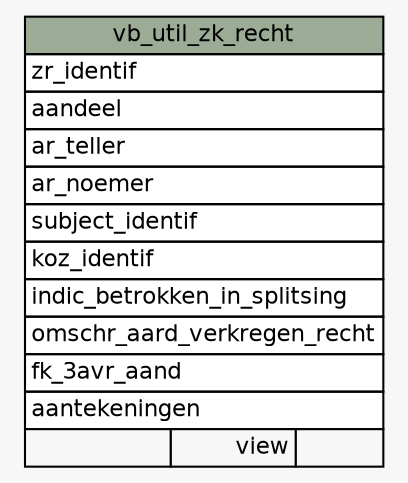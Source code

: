 // dot 2.40.1 on Linux 5.0.0-36-generic
// SchemaSpy rev Unknown
digraph "vb_util_zk_recht" {
  graph [
    rankdir="RL"
    bgcolor="#f7f7f7"
    nodesep="0.18"
    ranksep="0.46"
    fontname="Helvetica"
    fontsize="11"
  ];
  node [
    fontname="Helvetica"
    fontsize="11"
    shape="plaintext"
  ];
  edge [
    arrowsize="0.8"
  ];
  "vb_util_zk_recht" [
    label=<
    <TABLE BORDER="0" CELLBORDER="1" CELLSPACING="0" BGCOLOR="#ffffff">
      <TR><TD COLSPAN="3" BGCOLOR="#9bab96" ALIGN="CENTER">vb_util_zk_recht</TD></TR>
      <TR><TD PORT="zr_identif" COLSPAN="3" ALIGN="LEFT">zr_identif</TD></TR>
      <TR><TD PORT="aandeel" COLSPAN="3" ALIGN="LEFT">aandeel</TD></TR>
      <TR><TD PORT="ar_teller" COLSPAN="3" ALIGN="LEFT">ar_teller</TD></TR>
      <TR><TD PORT="ar_noemer" COLSPAN="3" ALIGN="LEFT">ar_noemer</TD></TR>
      <TR><TD PORT="subject_identif" COLSPAN="3" ALIGN="LEFT">subject_identif</TD></TR>
      <TR><TD PORT="koz_identif" COLSPAN="3" ALIGN="LEFT">koz_identif</TD></TR>
      <TR><TD PORT="indic_betrokken_in_splitsing" COLSPAN="3" ALIGN="LEFT">indic_betrokken_in_splitsing</TD></TR>
      <TR><TD PORT="omschr_aard_verkregen_recht" COLSPAN="3" ALIGN="LEFT">omschr_aard_verkregen_recht</TD></TR>
      <TR><TD PORT="fk_3avr_aand" COLSPAN="3" ALIGN="LEFT">fk_3avr_aand</TD></TR>
      <TR><TD PORT="aantekeningen" COLSPAN="3" ALIGN="LEFT">aantekeningen</TD></TR>
      <TR><TD ALIGN="LEFT" BGCOLOR="#f7f7f7">  </TD><TD ALIGN="RIGHT" BGCOLOR="#f7f7f7">view</TD><TD ALIGN="RIGHT" BGCOLOR="#f7f7f7">  </TD></TR>
    </TABLE>>
    URL="tables/vb_util_zk_recht.html"
    tooltip="vb_util_zk_recht"
  ];
}
